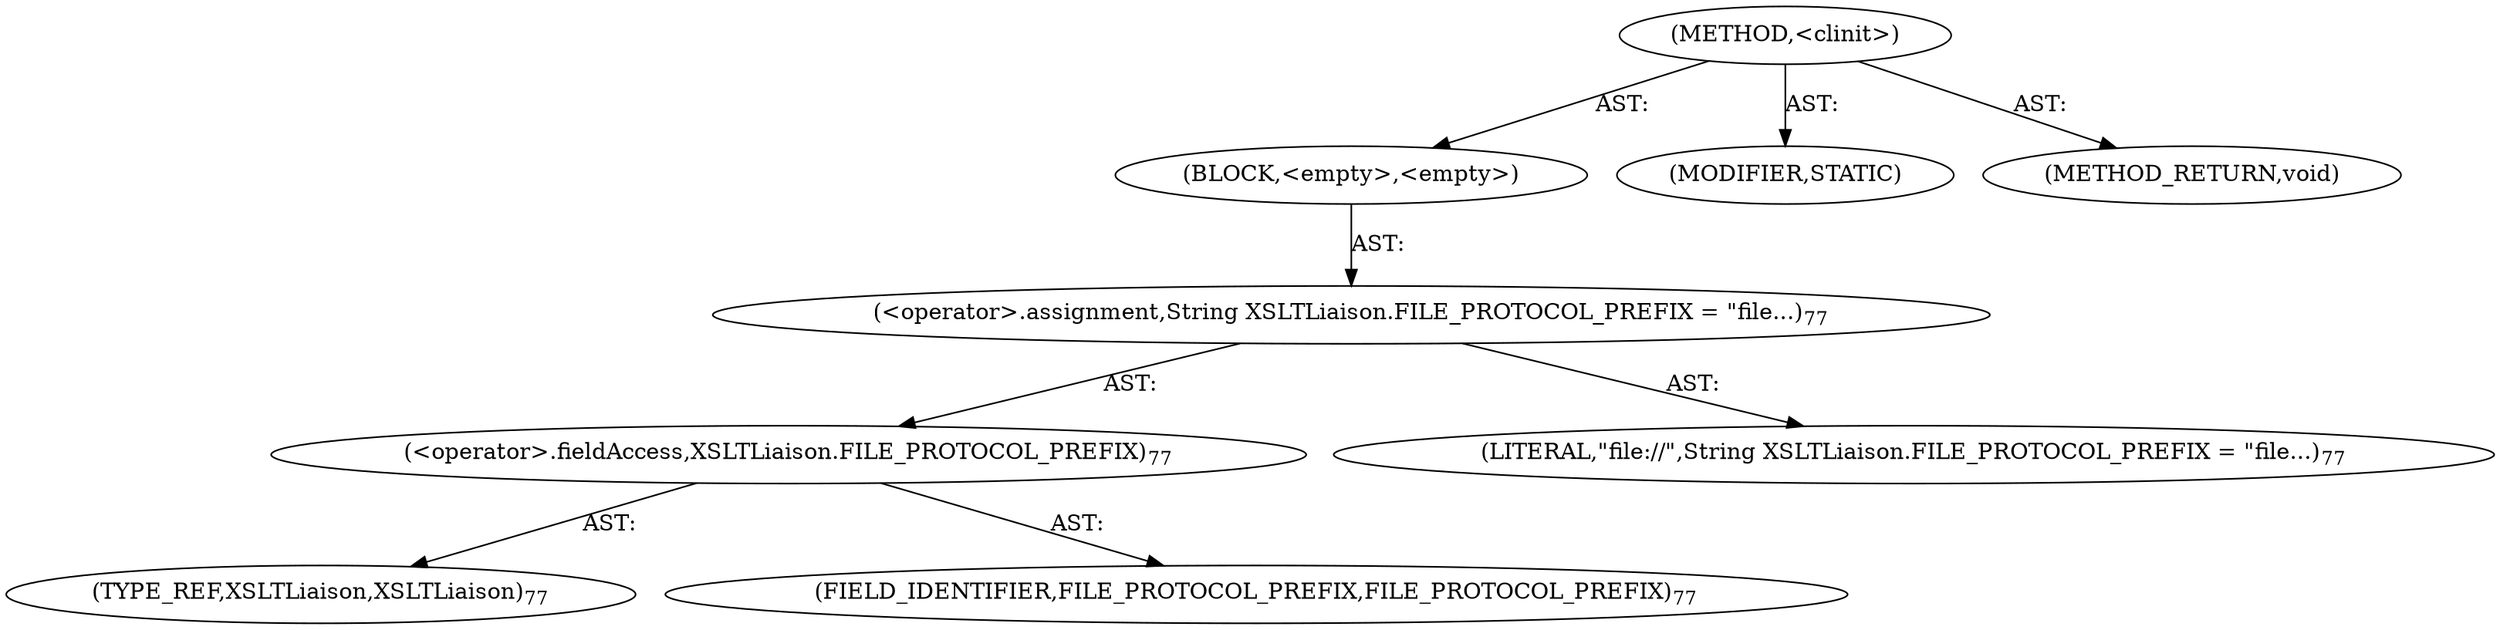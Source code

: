 digraph "&lt;clinit&gt;" {  
"111669149699" [label = <(METHOD,&lt;clinit&gt;)> ]
"25769803779" [label = <(BLOCK,&lt;empty&gt;,&lt;empty&gt;)> ]
"30064771072" [label = <(&lt;operator&gt;.assignment,String XSLTLiaison.FILE_PROTOCOL_PREFIX = &quot;file...)<SUB>77</SUB>> ]
"30064771073" [label = <(&lt;operator&gt;.fieldAccess,XSLTLiaison.FILE_PROTOCOL_PREFIX)<SUB>77</SUB>> ]
"180388626432" [label = <(TYPE_REF,XSLTLiaison,XSLTLiaison)<SUB>77</SUB>> ]
"55834574848" [label = <(FIELD_IDENTIFIER,FILE_PROTOCOL_PREFIX,FILE_PROTOCOL_PREFIX)<SUB>77</SUB>> ]
"90194313216" [label = <(LITERAL,&quot;file://&quot;,String XSLTLiaison.FILE_PROTOCOL_PREFIX = &quot;file...)<SUB>77</SUB>> ]
"133143986187" [label = <(MODIFIER,STATIC)> ]
"128849018883" [label = <(METHOD_RETURN,void)> ]
  "111669149699" -> "25769803779"  [ label = "AST: "] 
  "111669149699" -> "133143986187"  [ label = "AST: "] 
  "111669149699" -> "128849018883"  [ label = "AST: "] 
  "25769803779" -> "30064771072"  [ label = "AST: "] 
  "30064771072" -> "30064771073"  [ label = "AST: "] 
  "30064771072" -> "90194313216"  [ label = "AST: "] 
  "30064771073" -> "180388626432"  [ label = "AST: "] 
  "30064771073" -> "55834574848"  [ label = "AST: "] 
}
